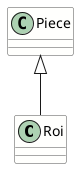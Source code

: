 @startuml
skinparam classBorderColor #4F4F4F
skinparam classBackgroundColor #FFFFFD

class Roi extends Piece{

}

@enduml